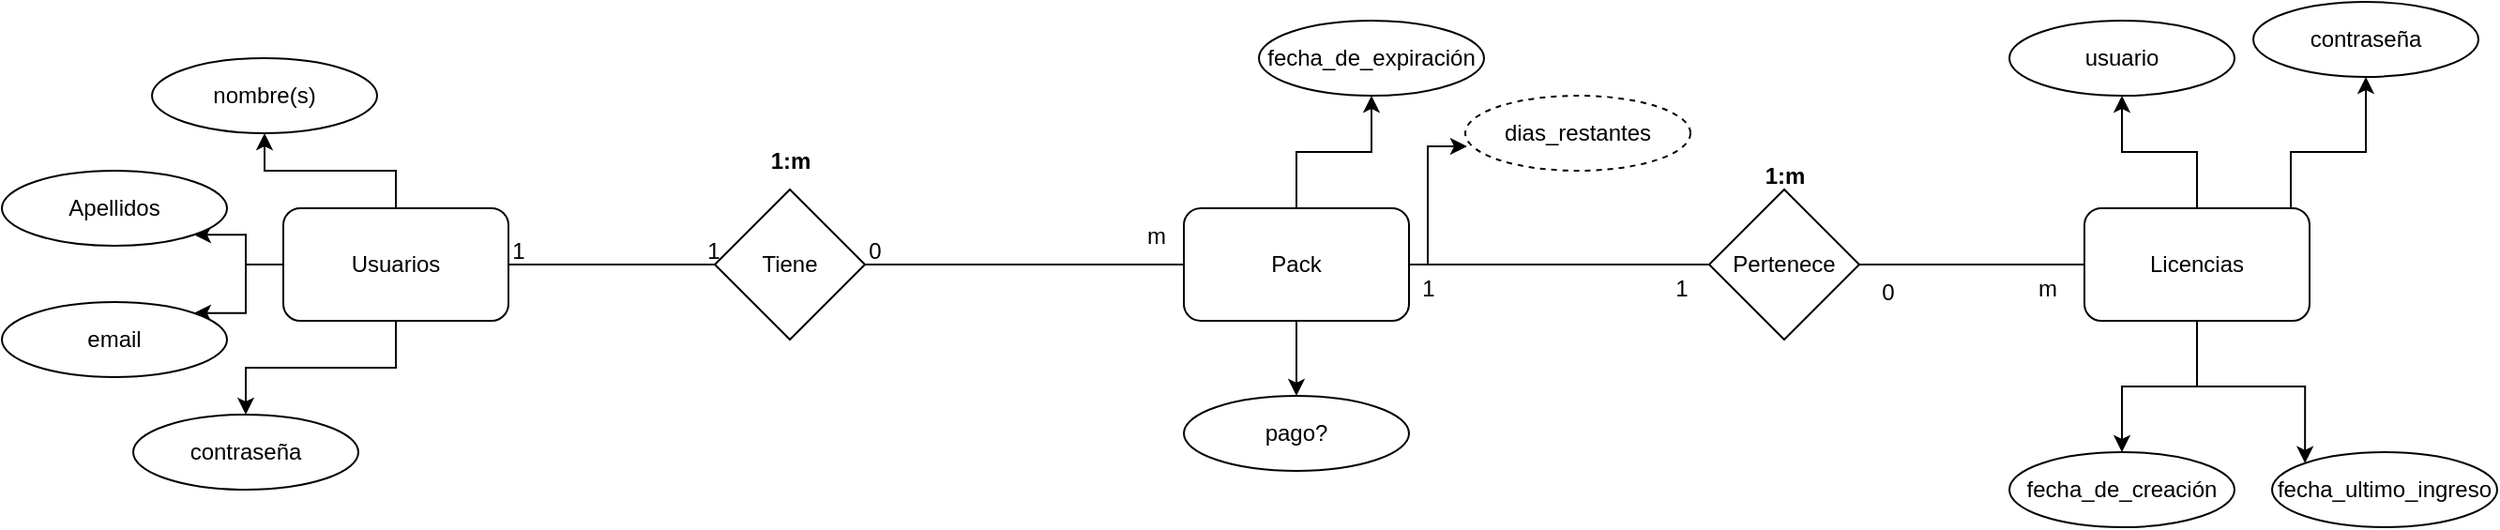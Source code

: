 <mxfile version="21.3.3" type="google" pages="2">
  <diagram name="ME" id="UJcTBYAfHjrm7gVma7z3">
    <mxGraphModel dx="1434" dy="810" grid="1" gridSize="10" guides="1" tooltips="1" connect="1" arrows="1" fold="1" page="1" pageScale="1" pageWidth="827" pageHeight="1169" math="0" shadow="0">
      <root>
        <mxCell id="0" />
        <mxCell id="1" parent="0" />
        <mxCell id="_FLJEHmzBiRFgJjkiG9e-9" style="edgeStyle=orthogonalEdgeStyle;rounded=0;orthogonalLoop=1;jettySize=auto;html=1;entryX=0.5;entryY=1;entryDx=0;entryDy=0;" parent="1" source="_FLJEHmzBiRFgJjkiG9e-1" target="_FLJEHmzBiRFgJjkiG9e-4" edge="1">
          <mxGeometry relative="1" as="geometry" />
        </mxCell>
        <mxCell id="_FLJEHmzBiRFgJjkiG9e-10" style="edgeStyle=orthogonalEdgeStyle;rounded=0;orthogonalLoop=1;jettySize=auto;html=1;entryX=1;entryY=1;entryDx=0;entryDy=0;" parent="1" source="_FLJEHmzBiRFgJjkiG9e-1" target="_FLJEHmzBiRFgJjkiG9e-6" edge="1">
          <mxGeometry relative="1" as="geometry" />
        </mxCell>
        <mxCell id="_FLJEHmzBiRFgJjkiG9e-11" style="edgeStyle=orthogonalEdgeStyle;rounded=0;orthogonalLoop=1;jettySize=auto;html=1;entryX=1;entryY=0;entryDx=0;entryDy=0;" parent="1" source="_FLJEHmzBiRFgJjkiG9e-1" target="_FLJEHmzBiRFgJjkiG9e-7" edge="1">
          <mxGeometry relative="1" as="geometry" />
        </mxCell>
        <mxCell id="_FLJEHmzBiRFgJjkiG9e-12" style="edgeStyle=orthogonalEdgeStyle;rounded=0;orthogonalLoop=1;jettySize=auto;html=1;entryX=0.5;entryY=0;entryDx=0;entryDy=0;" parent="1" source="_FLJEHmzBiRFgJjkiG9e-1" target="_FLJEHmzBiRFgJjkiG9e-8" edge="1">
          <mxGeometry relative="1" as="geometry" />
        </mxCell>
        <mxCell id="_FLJEHmzBiRFgJjkiG9e-26" style="edgeStyle=orthogonalEdgeStyle;rounded=0;orthogonalLoop=1;jettySize=auto;html=1;endArrow=none;endFill=0;" parent="1" source="_FLJEHmzBiRFgJjkiG9e-1" target="_FLJEHmzBiRFgJjkiG9e-25" edge="1">
          <mxGeometry relative="1" as="geometry" />
        </mxCell>
        <mxCell id="_FLJEHmzBiRFgJjkiG9e-1" value="Usuarios" style="rounded=1;whiteSpace=wrap;html=1;" parent="1" vertex="1">
          <mxGeometry x="170" y="230" width="120" height="60" as="geometry" />
        </mxCell>
        <mxCell id="_FLJEHmzBiRFgJjkiG9e-15" style="edgeStyle=orthogonalEdgeStyle;rounded=0;orthogonalLoop=1;jettySize=auto;html=1;entryX=0.5;entryY=1;entryDx=0;entryDy=0;" parent="1" source="_FLJEHmzBiRFgJjkiG9e-2" target="_FLJEHmzBiRFgJjkiG9e-13" edge="1">
          <mxGeometry relative="1" as="geometry" />
        </mxCell>
        <mxCell id="_FLJEHmzBiRFgJjkiG9e-16" style="edgeStyle=orthogonalEdgeStyle;rounded=0;orthogonalLoop=1;jettySize=auto;html=1;entryX=0.5;entryY=1;entryDx=0;entryDy=0;" parent="1" source="_FLJEHmzBiRFgJjkiG9e-2" target="_FLJEHmzBiRFgJjkiG9e-14" edge="1">
          <mxGeometry relative="1" as="geometry">
            <Array as="points">
              <mxPoint x="1240" y="200" />
              <mxPoint x="1280" y="200" />
            </Array>
          </mxGeometry>
        </mxCell>
        <mxCell id="_FLJEHmzBiRFgJjkiG9e-20" style="edgeStyle=orthogonalEdgeStyle;rounded=0;orthogonalLoop=1;jettySize=auto;html=1;entryX=0.5;entryY=0;entryDx=0;entryDy=0;" parent="1" source="_FLJEHmzBiRFgJjkiG9e-2" target="_FLJEHmzBiRFgJjkiG9e-18" edge="1">
          <mxGeometry relative="1" as="geometry" />
        </mxCell>
        <mxCell id="_FLJEHmzBiRFgJjkiG9e-22" style="edgeStyle=orthogonalEdgeStyle;rounded=0;orthogonalLoop=1;jettySize=auto;html=1;entryX=0;entryY=0;entryDx=0;entryDy=0;" parent="1" source="_FLJEHmzBiRFgJjkiG9e-2" target="_FLJEHmzBiRFgJjkiG9e-21" edge="1">
          <mxGeometry relative="1" as="geometry" />
        </mxCell>
        <mxCell id="_FLJEHmzBiRFgJjkiG9e-2" value="Licencias" style="rounded=1;whiteSpace=wrap;html=1;" parent="1" vertex="1">
          <mxGeometry x="1130" y="230" width="120" height="60" as="geometry" />
        </mxCell>
        <mxCell id="_FLJEHmzBiRFgJjkiG9e-4" value="nombre(s)" style="ellipse;whiteSpace=wrap;html=1;" parent="1" vertex="1">
          <mxGeometry x="100" y="150" width="120" height="40" as="geometry" />
        </mxCell>
        <mxCell id="_FLJEHmzBiRFgJjkiG9e-6" value="Apellidos" style="ellipse;whiteSpace=wrap;html=1;" parent="1" vertex="1">
          <mxGeometry x="20" y="210" width="120" height="40" as="geometry" />
        </mxCell>
        <mxCell id="_FLJEHmzBiRFgJjkiG9e-7" value="email" style="ellipse;whiteSpace=wrap;html=1;" parent="1" vertex="1">
          <mxGeometry x="20" y="280" width="120" height="40" as="geometry" />
        </mxCell>
        <mxCell id="_FLJEHmzBiRFgJjkiG9e-8" value="contraseña" style="ellipse;whiteSpace=wrap;html=1;" parent="1" vertex="1">
          <mxGeometry x="90" y="340" width="120" height="40" as="geometry" />
        </mxCell>
        <mxCell id="_FLJEHmzBiRFgJjkiG9e-13" value="usuario" style="ellipse;whiteSpace=wrap;html=1;" parent="1" vertex="1">
          <mxGeometry x="1090" y="130" width="120" height="40" as="geometry" />
        </mxCell>
        <mxCell id="_FLJEHmzBiRFgJjkiG9e-14" value="contraseña" style="ellipse;whiteSpace=wrap;html=1;" parent="1" vertex="1">
          <mxGeometry x="1220" y="120" width="120" height="40" as="geometry" />
        </mxCell>
        <mxCell id="_FLJEHmzBiRFgJjkiG9e-17" value="fecha_de_expiración" style="ellipse;whiteSpace=wrap;html=1;" parent="1" vertex="1">
          <mxGeometry x="690" y="130" width="120" height="40" as="geometry" />
        </mxCell>
        <mxCell id="_FLJEHmzBiRFgJjkiG9e-18" value="fecha_de_creación" style="ellipse;whiteSpace=wrap;html=1;" parent="1" vertex="1">
          <mxGeometry x="1090" y="360" width="120" height="40" as="geometry" />
        </mxCell>
        <mxCell id="_FLJEHmzBiRFgJjkiG9e-21" value="fecha_ultimo_ingreso" style="ellipse;whiteSpace=wrap;html=1;" parent="1" vertex="1">
          <mxGeometry x="1230" y="360" width="120" height="40" as="geometry" />
        </mxCell>
        <mxCell id="_FLJEHmzBiRFgJjkiG9e-23" value="dias_restantes" style="ellipse;whiteSpace=wrap;html=1;dashed=1;" parent="1" vertex="1">
          <mxGeometry x="800" y="170" width="120" height="40" as="geometry" />
        </mxCell>
        <mxCell id="g3og00ZZE8lLF3nkFqxf-9" style="edgeStyle=orthogonalEdgeStyle;rounded=0;orthogonalLoop=1;jettySize=auto;html=1;entryX=0;entryY=0.5;entryDx=0;entryDy=0;endArrow=none;endFill=0;" edge="1" parent="1" source="_FLJEHmzBiRFgJjkiG9e-25" target="g3og00ZZE8lLF3nkFqxf-1">
          <mxGeometry relative="1" as="geometry" />
        </mxCell>
        <mxCell id="_FLJEHmzBiRFgJjkiG9e-25" value="Tiene" style="rhombus;whiteSpace=wrap;html=1;" parent="1" vertex="1">
          <mxGeometry x="400" y="220" width="80" height="80" as="geometry" />
        </mxCell>
        <mxCell id="_FLJEHmzBiRFgJjkiG9e-29" value="0" style="text;html=1;align=center;verticalAlign=middle;resizable=0;points=[];autosize=1;strokeColor=none;fillColor=none;" parent="1" vertex="1">
          <mxGeometry x="470" y="238" width="30" height="30" as="geometry" />
        </mxCell>
        <mxCell id="_FLJEHmzBiRFgJjkiG9e-32" value="1" style="text;html=1;align=center;verticalAlign=middle;resizable=0;points=[];autosize=1;strokeColor=none;fillColor=none;" parent="1" vertex="1">
          <mxGeometry x="280" y="238" width="30" height="30" as="geometry" />
        </mxCell>
        <mxCell id="_FLJEHmzBiRFgJjkiG9e-35" value="1" style="text;html=1;align=center;verticalAlign=middle;resizable=0;points=[];autosize=1;strokeColor=none;fillColor=none;" parent="1" vertex="1">
          <mxGeometry x="384" y="238" width="30" height="30" as="geometry" />
        </mxCell>
        <mxCell id="_FLJEHmzBiRFgJjkiG9e-36" value="1:m" style="text;html=1;align=center;verticalAlign=middle;resizable=0;points=[];autosize=1;strokeColor=none;fillColor=none;fontStyle=1" parent="1" vertex="1">
          <mxGeometry x="420" y="190" width="40" height="30" as="geometry" />
        </mxCell>
        <mxCell id="g3og00ZZE8lLF3nkFqxf-4" style="edgeStyle=orthogonalEdgeStyle;rounded=0;orthogonalLoop=1;jettySize=auto;html=1;entryX=0.5;entryY=1;entryDx=0;entryDy=0;" edge="1" parent="1" source="g3og00ZZE8lLF3nkFqxf-1" target="_FLJEHmzBiRFgJjkiG9e-17">
          <mxGeometry relative="1" as="geometry" />
        </mxCell>
        <mxCell id="g3og00ZZE8lLF3nkFqxf-5" style="edgeStyle=orthogonalEdgeStyle;rounded=0;orthogonalLoop=1;jettySize=auto;html=1;entryX=0.008;entryY=0.675;entryDx=0;entryDy=0;entryPerimeter=0;" edge="1" parent="1" source="g3og00ZZE8lLF3nkFqxf-1" target="_FLJEHmzBiRFgJjkiG9e-23">
          <mxGeometry relative="1" as="geometry">
            <Array as="points">
              <mxPoint x="780" y="260" />
              <mxPoint x="780" y="197" />
            </Array>
          </mxGeometry>
        </mxCell>
        <mxCell id="g3og00ZZE8lLF3nkFqxf-6" style="edgeStyle=orthogonalEdgeStyle;rounded=0;orthogonalLoop=1;jettySize=auto;html=1;" edge="1" parent="1" source="g3og00ZZE8lLF3nkFqxf-1" target="g3og00ZZE8lLF3nkFqxf-2">
          <mxGeometry relative="1" as="geometry" />
        </mxCell>
        <mxCell id="g3og00ZZE8lLF3nkFqxf-12" style="edgeStyle=orthogonalEdgeStyle;rounded=0;orthogonalLoop=1;jettySize=auto;html=1;entryX=0;entryY=0.5;entryDx=0;entryDy=0;endArrow=none;endFill=0;" edge="1" parent="1" source="g3og00ZZE8lLF3nkFqxf-1" target="g3og00ZZE8lLF3nkFqxf-11">
          <mxGeometry relative="1" as="geometry" />
        </mxCell>
        <mxCell id="g3og00ZZE8lLF3nkFqxf-1" value="Pack" style="rounded=1;whiteSpace=wrap;html=1;" vertex="1" parent="1">
          <mxGeometry x="650" y="230" width="120" height="60" as="geometry" />
        </mxCell>
        <mxCell id="g3og00ZZE8lLF3nkFqxf-2" value="pago?" style="ellipse;whiteSpace=wrap;html=1;" vertex="1" parent="1">
          <mxGeometry x="650" y="330" width="120" height="40" as="geometry" />
        </mxCell>
        <mxCell id="g3og00ZZE8lLF3nkFqxf-10" value="m" style="text;html=1;align=center;verticalAlign=middle;resizable=0;points=[];autosize=1;strokeColor=none;fillColor=none;" vertex="1" parent="1">
          <mxGeometry x="620" y="230" width="30" height="30" as="geometry" />
        </mxCell>
        <mxCell id="g3og00ZZE8lLF3nkFqxf-15" style="edgeStyle=orthogonalEdgeStyle;rounded=0;orthogonalLoop=1;jettySize=auto;html=1;entryX=0;entryY=0.5;entryDx=0;entryDy=0;endArrow=none;endFill=0;" edge="1" parent="1" source="g3og00ZZE8lLF3nkFqxf-11" target="_FLJEHmzBiRFgJjkiG9e-2">
          <mxGeometry relative="1" as="geometry" />
        </mxCell>
        <mxCell id="g3og00ZZE8lLF3nkFqxf-11" value="Pertenece" style="rhombus;whiteSpace=wrap;html=1;" vertex="1" parent="1">
          <mxGeometry x="930" y="220" width="80" height="80" as="geometry" />
        </mxCell>
        <mxCell id="g3og00ZZE8lLF3nkFqxf-13" value="1" style="text;html=1;align=center;verticalAlign=middle;resizable=0;points=[];autosize=1;strokeColor=none;fillColor=none;" vertex="1" parent="1">
          <mxGeometry x="765" y="258" width="30" height="30" as="geometry" />
        </mxCell>
        <mxCell id="g3og00ZZE8lLF3nkFqxf-14" value="1" style="text;html=1;align=center;verticalAlign=middle;resizable=0;points=[];autosize=1;strokeColor=none;fillColor=none;" vertex="1" parent="1">
          <mxGeometry x="900" y="258" width="30" height="30" as="geometry" />
        </mxCell>
        <mxCell id="g3og00ZZE8lLF3nkFqxf-16" value="0" style="text;html=1;align=center;verticalAlign=middle;resizable=0;points=[];autosize=1;strokeColor=none;fillColor=none;" vertex="1" parent="1">
          <mxGeometry x="1010" y="260" width="30" height="30" as="geometry" />
        </mxCell>
        <mxCell id="g3og00ZZE8lLF3nkFqxf-17" value="m" style="text;html=1;align=center;verticalAlign=middle;resizable=0;points=[];autosize=1;strokeColor=none;fillColor=none;" vertex="1" parent="1">
          <mxGeometry x="1095" y="258" width="30" height="30" as="geometry" />
        </mxCell>
        <mxCell id="g3og00ZZE8lLF3nkFqxf-18" value="1:m" style="text;html=1;align=center;verticalAlign=middle;resizable=0;points=[];autosize=1;strokeColor=none;fillColor=none;fontStyle=1" vertex="1" parent="1">
          <mxGeometry x="950" y="198" width="40" height="30" as="geometry" />
        </mxCell>
      </root>
    </mxGraphModel>
  </diagram>
  <diagram id="TOYjdr4mZrQ6aApYfKfk" name="MER">
    <mxGraphModel grid="1" page="1" gridSize="10" guides="1" tooltips="1" connect="1" arrows="1" fold="1" pageScale="1" pageWidth="827" pageHeight="1169" math="0" shadow="0">
      <root>
        <mxCell id="0" />
        <mxCell id="1" parent="0" />
        <mxCell id="tN_uy5mV2UJaH4ZdFOlr-2" value="Usuarios" style="shape=table;startSize=30;container=1;collapsible=0;childLayout=tableLayout;fixedRows=1;rowLines=0;fontStyle=0;strokeColor=default;fontSize=16;" vertex="1" parent="1">
          <mxGeometry x="30" y="70" width="180" height="180" as="geometry" />
        </mxCell>
        <mxCell id="tN_uy5mV2UJaH4ZdFOlr-3" value="" style="shape=tableRow;horizontal=0;startSize=0;swimlaneHead=0;swimlaneBody=0;top=0;left=0;bottom=0;right=0;collapsible=0;dropTarget=0;fillColor=none;points=[[0,0.5],[1,0.5]];portConstraint=eastwest;strokeColor=inherit;fontSize=16;" vertex="1" parent="tN_uy5mV2UJaH4ZdFOlr-2">
          <mxGeometry y="30" width="180" height="30" as="geometry" />
        </mxCell>
        <mxCell id="tN_uy5mV2UJaH4ZdFOlr-4" value="pk" style="shape=partialRectangle;html=1;whiteSpace=wrap;connectable=0;fillColor=none;top=0;left=0;bottom=0;right=0;overflow=hidden;pointerEvents=1;strokeColor=inherit;fontSize=16;" vertex="1" parent="tN_uy5mV2UJaH4ZdFOlr-3">
          <mxGeometry width="40" height="30" as="geometry">
            <mxRectangle width="40" height="30" as="alternateBounds" />
          </mxGeometry>
        </mxCell>
        <mxCell id="tN_uy5mV2UJaH4ZdFOlr-5" value="id_usuario" style="shape=partialRectangle;html=1;whiteSpace=wrap;connectable=0;fillColor=none;top=0;left=0;bottom=0;right=0;align=left;spacingLeft=6;overflow=hidden;strokeColor=inherit;fontSize=16;" vertex="1" parent="tN_uy5mV2UJaH4ZdFOlr-3">
          <mxGeometry x="40" width="140" height="30" as="geometry">
            <mxRectangle width="140" height="30" as="alternateBounds" />
          </mxGeometry>
        </mxCell>
        <mxCell id="t1t_20wEOqs5wmw3G-w1-4" value="" style="shape=tableRow;horizontal=0;startSize=0;swimlaneHead=0;swimlaneBody=0;top=0;left=0;bottom=0;right=0;collapsible=0;dropTarget=0;fillColor=none;points=[[0,0.5],[1,0.5]];portConstraint=eastwest;strokeColor=inherit;fontSize=16;" vertex="1" parent="tN_uy5mV2UJaH4ZdFOlr-2">
          <mxGeometry y="60" width="180" height="30" as="geometry" />
        </mxCell>
        <mxCell id="t1t_20wEOqs5wmw3G-w1-5" value="" style="shape=partialRectangle;html=1;whiteSpace=wrap;connectable=0;fillColor=none;top=0;left=0;bottom=0;right=0;overflow=hidden;pointerEvents=1;strokeColor=inherit;fontSize=16;" vertex="1" parent="t1t_20wEOqs5wmw3G-w1-4">
          <mxGeometry width="40" height="30" as="geometry">
            <mxRectangle width="40" height="30" as="alternateBounds" />
          </mxGeometry>
        </mxCell>
        <mxCell id="t1t_20wEOqs5wmw3G-w1-6" value="nombres" style="shape=partialRectangle;html=1;whiteSpace=wrap;connectable=0;fillColor=none;top=0;left=0;bottom=0;right=0;align=left;spacingLeft=6;overflow=hidden;strokeColor=inherit;fontSize=16;" vertex="1" parent="t1t_20wEOqs5wmw3G-w1-4">
          <mxGeometry x="40" width="140" height="30" as="geometry">
            <mxRectangle width="140" height="30" as="alternateBounds" />
          </mxGeometry>
        </mxCell>
        <mxCell id="tN_uy5mV2UJaH4ZdFOlr-6" value="" style="shape=tableRow;horizontal=0;startSize=0;swimlaneHead=0;swimlaneBody=0;top=0;left=0;bottom=0;right=0;collapsible=0;dropTarget=0;fillColor=none;points=[[0,0.5],[1,0.5]];portConstraint=eastwest;strokeColor=inherit;fontSize=16;" vertex="1" parent="tN_uy5mV2UJaH4ZdFOlr-2">
          <mxGeometry y="90" width="180" height="30" as="geometry" />
        </mxCell>
        <mxCell id="tN_uy5mV2UJaH4ZdFOlr-7" value="" style="shape=partialRectangle;html=1;whiteSpace=wrap;connectable=0;fillColor=none;top=0;left=0;bottom=0;right=0;overflow=hidden;strokeColor=inherit;fontSize=16;" vertex="1" parent="tN_uy5mV2UJaH4ZdFOlr-6">
          <mxGeometry width="40" height="30" as="geometry">
            <mxRectangle width="40" height="30" as="alternateBounds" />
          </mxGeometry>
        </mxCell>
        <mxCell id="tN_uy5mV2UJaH4ZdFOlr-8" value="apellidos" style="shape=partialRectangle;html=1;whiteSpace=wrap;connectable=0;fillColor=none;top=0;left=0;bottom=0;right=0;align=left;spacingLeft=6;overflow=hidden;strokeColor=inherit;fontSize=16;" vertex="1" parent="tN_uy5mV2UJaH4ZdFOlr-6">
          <mxGeometry x="40" width="140" height="30" as="geometry">
            <mxRectangle width="140" height="30" as="alternateBounds" />
          </mxGeometry>
        </mxCell>
        <mxCell id="tN_uy5mV2UJaH4ZdFOlr-9" value="" style="shape=tableRow;horizontal=0;startSize=0;swimlaneHead=0;swimlaneBody=0;top=0;left=0;bottom=0;right=0;collapsible=0;dropTarget=0;fillColor=none;points=[[0,0.5],[1,0.5]];portConstraint=eastwest;strokeColor=inherit;fontSize=16;" vertex="1" parent="tN_uy5mV2UJaH4ZdFOlr-2">
          <mxGeometry y="120" width="180" height="30" as="geometry" />
        </mxCell>
        <mxCell id="tN_uy5mV2UJaH4ZdFOlr-10" value="" style="shape=partialRectangle;html=1;whiteSpace=wrap;connectable=0;fillColor=none;top=0;left=0;bottom=0;right=0;overflow=hidden;strokeColor=inherit;fontSize=16;" vertex="1" parent="tN_uy5mV2UJaH4ZdFOlr-9">
          <mxGeometry width="40" height="30" as="geometry">
            <mxRectangle width="40" height="30" as="alternateBounds" />
          </mxGeometry>
        </mxCell>
        <mxCell id="tN_uy5mV2UJaH4ZdFOlr-11" value="correo" style="shape=partialRectangle;html=1;whiteSpace=wrap;connectable=0;fillColor=none;top=0;left=0;bottom=0;right=0;align=left;spacingLeft=6;overflow=hidden;strokeColor=inherit;fontSize=16;" vertex="1" parent="tN_uy5mV2UJaH4ZdFOlr-9">
          <mxGeometry x="40" width="140" height="30" as="geometry">
            <mxRectangle width="140" height="30" as="alternateBounds" />
          </mxGeometry>
        </mxCell>
        <mxCell id="t1t_20wEOqs5wmw3G-w1-1" value="" style="shape=tableRow;horizontal=0;startSize=0;swimlaneHead=0;swimlaneBody=0;top=0;left=0;bottom=0;right=0;collapsible=0;dropTarget=0;fillColor=none;points=[[0,0.5],[1,0.5]];portConstraint=eastwest;strokeColor=inherit;fontSize=16;" vertex="1" parent="tN_uy5mV2UJaH4ZdFOlr-2">
          <mxGeometry y="150" width="180" height="30" as="geometry" />
        </mxCell>
        <mxCell id="t1t_20wEOqs5wmw3G-w1-2" value="" style="shape=partialRectangle;html=1;whiteSpace=wrap;connectable=0;fillColor=none;top=0;left=0;bottom=0;right=0;overflow=hidden;strokeColor=inherit;fontSize=16;" vertex="1" parent="t1t_20wEOqs5wmw3G-w1-1">
          <mxGeometry width="40" height="30" as="geometry">
            <mxRectangle width="40" height="30" as="alternateBounds" />
          </mxGeometry>
        </mxCell>
        <mxCell id="t1t_20wEOqs5wmw3G-w1-3" value="contraseña" style="shape=partialRectangle;html=1;whiteSpace=wrap;connectable=0;fillColor=none;top=0;left=0;bottom=0;right=0;align=left;spacingLeft=6;overflow=hidden;strokeColor=inherit;fontSize=16;" vertex="1" parent="t1t_20wEOqs5wmw3G-w1-1">
          <mxGeometry x="40" width="140" height="30" as="geometry">
            <mxRectangle width="140" height="30" as="alternateBounds" />
          </mxGeometry>
        </mxCell>
        <mxCell id="etQq5Lm0PNjOQBjDbDpQ-1" value="Licencias" style="shape=table;startSize=30;container=1;collapsible=0;childLayout=tableLayout;fixedRows=1;rowLines=0;fontStyle=0;strokeColor=default;fontSize=16;" vertex="1" parent="1">
          <mxGeometry x="610" y="40" width="230" height="570" as="geometry" />
        </mxCell>
        <mxCell id="etQq5Lm0PNjOQBjDbDpQ-2" value="" style="shape=tableRow;horizontal=0;startSize=0;swimlaneHead=0;swimlaneBody=0;top=0;left=0;bottom=0;right=0;collapsible=0;dropTarget=0;fillColor=none;points=[[0,0.5],[1,0.5]];portConstraint=eastwest;strokeColor=inherit;fontSize=16;" vertex="1" parent="etQq5Lm0PNjOQBjDbDpQ-1">
          <mxGeometry y="30" width="230" height="30" as="geometry" />
        </mxCell>
        <mxCell id="etQq5Lm0PNjOQBjDbDpQ-3" value="pk" style="shape=partialRectangle;html=1;whiteSpace=wrap;connectable=0;fillColor=none;top=0;left=0;bottom=0;right=0;overflow=hidden;pointerEvents=1;strokeColor=inherit;fontSize=16;" vertex="1" parent="etQq5Lm0PNjOQBjDbDpQ-2">
          <mxGeometry width="50" height="30" as="geometry">
            <mxRectangle width="50" height="30" as="alternateBounds" />
          </mxGeometry>
        </mxCell>
        <mxCell id="etQq5Lm0PNjOQBjDbDpQ-4" value="id_licencia" style="shape=partialRectangle;html=1;whiteSpace=wrap;connectable=0;fillColor=none;top=0;left=0;bottom=0;right=0;align=left;spacingLeft=6;overflow=hidden;strokeColor=inherit;fontSize=16;" vertex="1" parent="etQq5Lm0PNjOQBjDbDpQ-2">
          <mxGeometry x="50" width="180" height="30" as="geometry">
            <mxRectangle width="180" height="30" as="alternateBounds" />
          </mxGeometry>
        </mxCell>
        <mxCell id="etQq5Lm0PNjOQBjDbDpQ-5" value="" style="shape=tableRow;horizontal=0;startSize=0;swimlaneHead=0;swimlaneBody=0;top=0;left=0;bottom=0;right=0;collapsible=0;dropTarget=0;fillColor=none;points=[[0,0.5],[1,0.5]];portConstraint=eastwest;strokeColor=inherit;fontSize=16;" vertex="1" parent="etQq5Lm0PNjOQBjDbDpQ-1">
          <mxGeometry y="60" width="230" height="30" as="geometry" />
        </mxCell>
        <mxCell id="etQq5Lm0PNjOQBjDbDpQ-6" value="fk" style="shape=partialRectangle;html=1;whiteSpace=wrap;connectable=0;fillColor=none;top=0;left=0;bottom=0;right=0;overflow=hidden;pointerEvents=1;strokeColor=inherit;fontSize=16;" vertex="1" parent="etQq5Lm0PNjOQBjDbDpQ-5">
          <mxGeometry width="50" height="30" as="geometry">
            <mxRectangle width="50" height="30" as="alternateBounds" />
          </mxGeometry>
        </mxCell>
        <mxCell id="etQq5Lm0PNjOQBjDbDpQ-7" value="id_pack" style="shape=partialRectangle;html=1;whiteSpace=wrap;connectable=0;fillColor=none;top=0;left=0;bottom=0;right=0;align=left;spacingLeft=6;overflow=hidden;strokeColor=inherit;fontSize=16;" vertex="1" parent="etQq5Lm0PNjOQBjDbDpQ-5">
          <mxGeometry x="50" width="180" height="30" as="geometry">
            <mxRectangle width="180" height="30" as="alternateBounds" />
          </mxGeometry>
        </mxCell>
        <mxCell id="etQq5Lm0PNjOQBjDbDpQ-8" value="" style="shape=tableRow;horizontal=0;startSize=0;swimlaneHead=0;swimlaneBody=0;top=0;left=0;bottom=0;right=0;collapsible=0;dropTarget=0;fillColor=none;points=[[0,0.5],[1,0.5]];portConstraint=eastwest;strokeColor=inherit;fontSize=16;" vertex="1" parent="etQq5Lm0PNjOQBjDbDpQ-1">
          <mxGeometry y="90" width="230" height="30" as="geometry" />
        </mxCell>
        <mxCell id="etQq5Lm0PNjOQBjDbDpQ-9" value="" style="shape=partialRectangle;html=1;whiteSpace=wrap;connectable=0;fillColor=none;top=0;left=0;bottom=0;right=0;overflow=hidden;strokeColor=inherit;fontSize=16;" vertex="1" parent="etQq5Lm0PNjOQBjDbDpQ-8">
          <mxGeometry width="50" height="30" as="geometry">
            <mxRectangle width="50" height="30" as="alternateBounds" />
          </mxGeometry>
        </mxCell>
        <mxCell id="etQq5Lm0PNjOQBjDbDpQ-10" value="usuario" style="shape=partialRectangle;html=1;whiteSpace=wrap;connectable=0;fillColor=none;top=0;left=0;bottom=0;right=0;align=left;spacingLeft=6;overflow=hidden;strokeColor=inherit;fontSize=16;" vertex="1" parent="etQq5Lm0PNjOQBjDbDpQ-8">
          <mxGeometry x="50" width="180" height="30" as="geometry">
            <mxRectangle width="180" height="30" as="alternateBounds" />
          </mxGeometry>
        </mxCell>
        <mxCell id="etQq5Lm0PNjOQBjDbDpQ-11" value="" style="shape=tableRow;horizontal=0;startSize=0;swimlaneHead=0;swimlaneBody=0;top=0;left=0;bottom=0;right=0;collapsible=0;dropTarget=0;fillColor=none;points=[[0,0.5],[1,0.5]];portConstraint=eastwest;strokeColor=inherit;fontSize=16;" vertex="1" parent="etQq5Lm0PNjOQBjDbDpQ-1">
          <mxGeometry y="120" width="230" height="30" as="geometry" />
        </mxCell>
        <mxCell id="etQq5Lm0PNjOQBjDbDpQ-12" value="" style="shape=partialRectangle;html=1;whiteSpace=wrap;connectable=0;fillColor=none;top=0;left=0;bottom=0;right=0;overflow=hidden;strokeColor=inherit;fontSize=16;" vertex="1" parent="etQq5Lm0PNjOQBjDbDpQ-11">
          <mxGeometry width="50" height="30" as="geometry">
            <mxRectangle width="50" height="30" as="alternateBounds" />
          </mxGeometry>
        </mxCell>
        <mxCell id="etQq5Lm0PNjOQBjDbDpQ-13" value="contraseña" style="shape=partialRectangle;html=1;whiteSpace=wrap;connectable=0;fillColor=none;top=0;left=0;bottom=0;right=0;align=left;spacingLeft=6;overflow=hidden;strokeColor=inherit;fontSize=16;" vertex="1" parent="etQq5Lm0PNjOQBjDbDpQ-11">
          <mxGeometry x="50" width="180" height="30" as="geometry">
            <mxRectangle width="180" height="30" as="alternateBounds" />
          </mxGeometry>
        </mxCell>
        <mxCell id="6IBvWjDA9qlHznNFAobW-1" value="" style="shape=tableRow;horizontal=0;startSize=0;swimlaneHead=0;swimlaneBody=0;top=0;left=0;bottom=0;right=0;collapsible=0;dropTarget=0;fillColor=none;points=[[0,0.5],[1,0.5]];portConstraint=eastwest;strokeColor=inherit;fontSize=16;" vertex="1" parent="etQq5Lm0PNjOQBjDbDpQ-1">
          <mxGeometry y="150" width="230" height="30" as="geometry" />
        </mxCell>
        <mxCell id="6IBvWjDA9qlHznNFAobW-2" value="" style="shape=partialRectangle;html=1;whiteSpace=wrap;connectable=0;fillColor=none;top=0;left=0;bottom=0;right=0;overflow=hidden;strokeColor=inherit;fontSize=16;" vertex="1" parent="6IBvWjDA9qlHznNFAobW-1">
          <mxGeometry width="50" height="30" as="geometry">
            <mxRectangle width="50" height="30" as="alternateBounds" />
          </mxGeometry>
        </mxCell>
        <mxCell id="6IBvWjDA9qlHznNFAobW-3" value="fecha_ultimo_registro" style="shape=partialRectangle;html=1;whiteSpace=wrap;connectable=0;fillColor=none;top=0;left=0;bottom=0;right=0;align=left;spacingLeft=6;overflow=hidden;strokeColor=inherit;fontSize=16;" vertex="1" parent="6IBvWjDA9qlHznNFAobW-1">
          <mxGeometry x="50" width="180" height="30" as="geometry">
            <mxRectangle width="180" height="30" as="alternateBounds" />
          </mxGeometry>
        </mxCell>
        <mxCell id="wad0lyteq-7ZWDMtk7uN-1" value="" style="shape=tableRow;horizontal=0;startSize=0;swimlaneHead=0;swimlaneBody=0;top=0;left=0;bottom=0;right=0;collapsible=0;dropTarget=0;fillColor=none;points=[[0,0.5],[1,0.5]];portConstraint=eastwest;strokeColor=inherit;fontSize=16;" vertex="1" parent="etQq5Lm0PNjOQBjDbDpQ-1">
          <mxGeometry y="180" width="230" height="30" as="geometry" />
        </mxCell>
        <mxCell id="wad0lyteq-7ZWDMtk7uN-2" value="" style="shape=partialRectangle;html=1;whiteSpace=wrap;connectable=0;fillColor=none;top=0;left=0;bottom=0;right=0;overflow=hidden;strokeColor=inherit;fontSize=16;" vertex="1" parent="wad0lyteq-7ZWDMtk7uN-1">
          <mxGeometry width="50" height="30" as="geometry">
            <mxRectangle width="50" height="30" as="alternateBounds" />
          </mxGeometry>
        </mxCell>
        <mxCell id="wad0lyteq-7ZWDMtk7uN-3" value="fecha_creacion" style="shape=partialRectangle;html=1;whiteSpace=wrap;connectable=0;fillColor=none;top=0;left=0;bottom=0;right=0;align=left;spacingLeft=6;overflow=hidden;strokeColor=inherit;fontSize=16;" vertex="1" parent="wad0lyteq-7ZWDMtk7uN-1">
          <mxGeometry x="50" width="180" height="30" as="geometry">
            <mxRectangle width="180" height="30" as="alternateBounds" />
          </mxGeometry>
        </mxCell>
        <mxCell id="18DYw44teJcAz64g2nwb-1" value="" style="shape=tableRow;horizontal=0;startSize=0;swimlaneHead=0;swimlaneBody=0;top=0;left=0;bottom=0;right=0;collapsible=0;dropTarget=0;fillColor=none;points=[[0,0.5],[1,0.5]];portConstraint=eastwest;strokeColor=inherit;fontSize=16;" vertex="1" parent="etQq5Lm0PNjOQBjDbDpQ-1">
          <mxGeometry y="210" width="230" height="30" as="geometry" />
        </mxCell>
        <mxCell id="18DYw44teJcAz64g2nwb-2" value="" style="shape=partialRectangle;html=1;whiteSpace=wrap;connectable=0;fillColor=none;top=0;left=0;bottom=0;right=0;overflow=hidden;strokeColor=inherit;fontSize=16;" vertex="1" parent="18DYw44teJcAz64g2nwb-1">
          <mxGeometry width="50" height="30" as="geometry">
            <mxRectangle width="50" height="30" as="alternateBounds" />
          </mxGeometry>
        </mxCell>
        <mxCell id="18DYw44teJcAz64g2nwb-3" value="logedIn" style="shape=partialRectangle;html=1;whiteSpace=wrap;connectable=0;fillColor=none;top=0;left=0;bottom=0;right=0;align=left;spacingLeft=6;overflow=hidden;strokeColor=inherit;fontSize=16;" vertex="1" parent="18DYw44teJcAz64g2nwb-1">
          <mxGeometry x="50" width="180" height="30" as="geometry">
            <mxRectangle width="180" height="30" as="alternateBounds" />
          </mxGeometry>
        </mxCell>
        <mxCell id="BtBih0kN0S5qjWH8Q27Q-4" value="" style="shape=tableRow;horizontal=0;startSize=0;swimlaneHead=0;swimlaneBody=0;top=0;left=0;bottom=0;right=0;collapsible=0;dropTarget=0;fillColor=none;points=[[0,0.5],[1,0.5]];portConstraint=eastwest;strokeColor=inherit;fontSize=16;" vertex="1" parent="etQq5Lm0PNjOQBjDbDpQ-1">
          <mxGeometry y="240" width="230" height="30" as="geometry" />
        </mxCell>
        <mxCell id="BtBih0kN0S5qjWH8Q27Q-5" value="" style="shape=partialRectangle;html=1;whiteSpace=wrap;connectable=0;fillColor=none;top=0;left=0;bottom=0;right=0;overflow=hidden;strokeColor=inherit;fontSize=16;" vertex="1" parent="BtBih0kN0S5qjWH8Q27Q-4">
          <mxGeometry width="50" height="30" as="geometry">
            <mxRectangle width="50" height="30" as="alternateBounds" />
          </mxGeometry>
        </mxCell>
        <mxCell id="BtBih0kN0S5qjWH8Q27Q-6" value="sessionRuns" style="shape=partialRectangle;html=1;whiteSpace=wrap;connectable=0;fillColor=none;top=0;left=0;bottom=0;right=0;align=left;spacingLeft=6;overflow=hidden;strokeColor=inherit;fontSize=16;" vertex="1" parent="BtBih0kN0S5qjWH8Q27Q-4">
          <mxGeometry x="50" width="180" height="30" as="geometry">
            <mxRectangle width="180" height="30" as="alternateBounds" />
          </mxGeometry>
        </mxCell>
        <mxCell id="BtBih0kN0S5qjWH8Q27Q-7" value="" style="shape=tableRow;horizontal=0;startSize=0;swimlaneHead=0;swimlaneBody=0;top=0;left=0;bottom=0;right=0;collapsible=0;dropTarget=0;fillColor=none;points=[[0,0.5],[1,0.5]];portConstraint=eastwest;strokeColor=inherit;fontSize=16;" vertex="1" parent="etQq5Lm0PNjOQBjDbDpQ-1">
          <mxGeometry y="270" width="230" height="30" as="geometry" />
        </mxCell>
        <mxCell id="BtBih0kN0S5qjWH8Q27Q-8" value="" style="shape=partialRectangle;html=1;whiteSpace=wrap;connectable=0;fillColor=none;top=0;left=0;bottom=0;right=0;overflow=hidden;strokeColor=inherit;fontSize=16;" vertex="1" parent="BtBih0kN0S5qjWH8Q27Q-7">
          <mxGeometry width="50" height="30" as="geometry">
            <mxRectangle width="50" height="30" as="alternateBounds" />
          </mxGeometry>
        </mxCell>
        <mxCell id="BtBih0kN0S5qjWH8Q27Q-9" value="lastMachine" style="shape=partialRectangle;html=1;whiteSpace=wrap;connectable=0;fillColor=none;top=0;left=0;bottom=0;right=0;align=left;spacingLeft=6;overflow=hidden;strokeColor=inherit;fontSize=16;" vertex="1" parent="BtBih0kN0S5qjWH8Q27Q-7">
          <mxGeometry x="50" width="180" height="30" as="geometry">
            <mxRectangle width="180" height="30" as="alternateBounds" />
          </mxGeometry>
        </mxCell>
        <mxCell id="BtBih0kN0S5qjWH8Q27Q-10" value="" style="shape=tableRow;horizontal=0;startSize=0;swimlaneHead=0;swimlaneBody=0;top=0;left=0;bottom=0;right=0;collapsible=0;dropTarget=0;fillColor=none;points=[[0,0.5],[1,0.5]];portConstraint=eastwest;strokeColor=inherit;fontSize=16;" vertex="1" parent="etQq5Lm0PNjOQBjDbDpQ-1">
          <mxGeometry y="300" width="230" height="30" as="geometry" />
        </mxCell>
        <mxCell id="BtBih0kN0S5qjWH8Q27Q-11" value="" style="shape=partialRectangle;html=1;whiteSpace=wrap;connectable=0;fillColor=none;top=0;left=0;bottom=0;right=0;overflow=hidden;strokeColor=inherit;fontSize=16;" vertex="1" parent="BtBih0kN0S5qjWH8Q27Q-10">
          <mxGeometry width="50" height="30" as="geometry">
            <mxRectangle width="50" height="30" as="alternateBounds" />
          </mxGeometry>
        </mxCell>
        <mxCell id="BtBih0kN0S5qjWH8Q27Q-12" value="lastProid" style="shape=partialRectangle;html=1;whiteSpace=wrap;connectable=0;fillColor=none;top=0;left=0;bottom=0;right=0;align=left;spacingLeft=6;overflow=hidden;strokeColor=inherit;fontSize=16;" vertex="1" parent="BtBih0kN0S5qjWH8Q27Q-10">
          <mxGeometry x="50" width="180" height="30" as="geometry">
            <mxRectangle width="180" height="30" as="alternateBounds" />
          </mxGeometry>
        </mxCell>
        <mxCell id="BtBih0kN0S5qjWH8Q27Q-13" value="" style="shape=tableRow;horizontal=0;startSize=0;swimlaneHead=0;swimlaneBody=0;top=0;left=0;bottom=0;right=0;collapsible=0;dropTarget=0;fillColor=none;points=[[0,0.5],[1,0.5]];portConstraint=eastwest;strokeColor=inherit;fontSize=16;" vertex="1" parent="etQq5Lm0PNjOQBjDbDpQ-1">
          <mxGeometry y="330" width="230" height="30" as="geometry" />
        </mxCell>
        <mxCell id="BtBih0kN0S5qjWH8Q27Q-14" value="" style="shape=partialRectangle;html=1;whiteSpace=wrap;connectable=0;fillColor=none;top=0;left=0;bottom=0;right=0;overflow=hidden;strokeColor=inherit;fontSize=16;" vertex="1" parent="BtBih0kN0S5qjWH8Q27Q-13">
          <mxGeometry width="50" height="30" as="geometry">
            <mxRectangle width="50" height="30" as="alternateBounds" />
          </mxGeometry>
        </mxCell>
        <mxCell id="BtBih0kN0S5qjWH8Q27Q-15" value="lastOs" style="shape=partialRectangle;html=1;whiteSpace=wrap;connectable=0;fillColor=none;top=0;left=0;bottom=0;right=0;align=left;spacingLeft=6;overflow=hidden;strokeColor=inherit;fontSize=16;" vertex="1" parent="BtBih0kN0S5qjWH8Q27Q-13">
          <mxGeometry x="50" width="180" height="30" as="geometry">
            <mxRectangle width="180" height="30" as="alternateBounds" />
          </mxGeometry>
        </mxCell>
        <mxCell id="BtBih0kN0S5qjWH8Q27Q-16" value="" style="shape=tableRow;horizontal=0;startSize=0;swimlaneHead=0;swimlaneBody=0;top=0;left=0;bottom=0;right=0;collapsible=0;dropTarget=0;fillColor=none;points=[[0,0.5],[1,0.5]];portConstraint=eastwest;strokeColor=inherit;fontSize=16;" vertex="1" parent="etQq5Lm0PNjOQBjDbDpQ-1">
          <mxGeometry y="360" width="230" height="30" as="geometry" />
        </mxCell>
        <mxCell id="BtBih0kN0S5qjWH8Q27Q-17" value="" style="shape=partialRectangle;html=1;whiteSpace=wrap;connectable=0;fillColor=none;top=0;left=0;bottom=0;right=0;overflow=hidden;strokeColor=inherit;fontSize=16;" vertex="1" parent="BtBih0kN0S5qjWH8Q27Q-16">
          <mxGeometry width="50" height="30" as="geometry">
            <mxRectangle width="50" height="30" as="alternateBounds" />
          </mxGeometry>
        </mxCell>
        <mxCell id="BtBih0kN0S5qjWH8Q27Q-18" value="solTime" style="shape=partialRectangle;html=1;whiteSpace=wrap;connectable=0;fillColor=none;top=0;left=0;bottom=0;right=0;align=left;spacingLeft=6;overflow=hidden;strokeColor=inherit;fontSize=16;" vertex="1" parent="BtBih0kN0S5qjWH8Q27Q-16">
          <mxGeometry x="50" width="180" height="30" as="geometry">
            <mxRectangle width="180" height="30" as="alternateBounds" />
          </mxGeometry>
        </mxCell>
        <mxCell id="BtBih0kN0S5qjWH8Q27Q-19" value="" style="shape=tableRow;horizontal=0;startSize=0;swimlaneHead=0;swimlaneBody=0;top=0;left=0;bottom=0;right=0;collapsible=0;dropTarget=0;fillColor=none;points=[[0,0.5],[1,0.5]];portConstraint=eastwest;strokeColor=inherit;fontSize=16;" vertex="1" parent="etQq5Lm0PNjOQBjDbDpQ-1">
          <mxGeometry y="390" width="230" height="30" as="geometry" />
        </mxCell>
        <mxCell id="BtBih0kN0S5qjWH8Q27Q-20" value="" style="shape=partialRectangle;html=1;whiteSpace=wrap;connectable=0;fillColor=none;top=0;left=0;bottom=0;right=0;overflow=hidden;strokeColor=inherit;fontSize=16;" vertex="1" parent="BtBih0kN0S5qjWH8Q27Q-19">
          <mxGeometry width="50" height="30" as="geometry">
            <mxRectangle width="50" height="30" as="alternateBounds" />
          </mxGeometry>
        </mxCell>
        <mxCell id="BtBih0kN0S5qjWH8Q27Q-21" value="nowTime" style="shape=partialRectangle;html=1;whiteSpace=wrap;connectable=0;fillColor=none;top=0;left=0;bottom=0;right=0;align=left;spacingLeft=6;overflow=hidden;strokeColor=inherit;fontSize=16;" vertex="1" parent="BtBih0kN0S5qjWH8Q27Q-19">
          <mxGeometry x="50" width="180" height="30" as="geometry">
            <mxRectangle width="180" height="30" as="alternateBounds" />
          </mxGeometry>
        </mxCell>
        <mxCell id="BtBih0kN0S5qjWH8Q27Q-22" value="" style="shape=tableRow;horizontal=0;startSize=0;swimlaneHead=0;swimlaneBody=0;top=0;left=0;bottom=0;right=0;collapsible=0;dropTarget=0;fillColor=none;points=[[0,0.5],[1,0.5]];portConstraint=eastwest;strokeColor=inherit;fontSize=16;" vertex="1" parent="etQq5Lm0PNjOQBjDbDpQ-1">
          <mxGeometry y="420" width="230" height="30" as="geometry" />
        </mxCell>
        <mxCell id="BtBih0kN0S5qjWH8Q27Q-23" value="" style="shape=partialRectangle;html=1;whiteSpace=wrap;connectable=0;fillColor=none;top=0;left=0;bottom=0;right=0;overflow=hidden;strokeColor=inherit;fontSize=16;" vertex="1" parent="BtBih0kN0S5qjWH8Q27Q-22">
          <mxGeometry width="50" height="30" as="geometry">
            <mxRectangle width="50" height="30" as="alternateBounds" />
          </mxGeometry>
        </mxCell>
        <mxCell id="BtBih0kN0S5qjWH8Q27Q-24" value="lastIn" style="shape=partialRectangle;html=1;whiteSpace=wrap;connectable=0;fillColor=none;top=0;left=0;bottom=0;right=0;align=left;spacingLeft=6;overflow=hidden;strokeColor=inherit;fontSize=16;" vertex="1" parent="BtBih0kN0S5qjWH8Q27Q-22">
          <mxGeometry x="50" width="180" height="30" as="geometry">
            <mxRectangle width="180" height="30" as="alternateBounds" />
          </mxGeometry>
        </mxCell>
        <mxCell id="BtBih0kN0S5qjWH8Q27Q-25" value="" style="shape=tableRow;horizontal=0;startSize=0;swimlaneHead=0;swimlaneBody=0;top=0;left=0;bottom=0;right=0;collapsible=0;dropTarget=0;fillColor=none;points=[[0,0.5],[1,0.5]];portConstraint=eastwest;strokeColor=inherit;fontSize=16;" vertex="1" parent="etQq5Lm0PNjOQBjDbDpQ-1">
          <mxGeometry y="450" width="230" height="30" as="geometry" />
        </mxCell>
        <mxCell id="BtBih0kN0S5qjWH8Q27Q-26" value="" style="shape=partialRectangle;html=1;whiteSpace=wrap;connectable=0;fillColor=none;top=0;left=0;bottom=0;right=0;overflow=hidden;strokeColor=inherit;fontSize=16;" vertex="1" parent="BtBih0kN0S5qjWH8Q27Q-25">
          <mxGeometry width="50" height="30" as="geometry">
            <mxRectangle width="50" height="30" as="alternateBounds" />
          </mxGeometry>
        </mxCell>
        <mxCell id="BtBih0kN0S5qjWH8Q27Q-27" value="lastPull" style="shape=partialRectangle;html=1;whiteSpace=wrap;connectable=0;fillColor=none;top=0;left=0;bottom=0;right=0;align=left;spacingLeft=6;overflow=hidden;strokeColor=inherit;fontSize=16;" vertex="1" parent="BtBih0kN0S5qjWH8Q27Q-25">
          <mxGeometry x="50" width="180" height="30" as="geometry">
            <mxRectangle width="180" height="30" as="alternateBounds" />
          </mxGeometry>
        </mxCell>
        <mxCell id="BtBih0kN0S5qjWH8Q27Q-28" value="" style="shape=tableRow;horizontal=0;startSize=0;swimlaneHead=0;swimlaneBody=0;top=0;left=0;bottom=0;right=0;collapsible=0;dropTarget=0;fillColor=none;points=[[0,0.5],[1,0.5]];portConstraint=eastwest;strokeColor=inherit;fontSize=16;" vertex="1" parent="etQq5Lm0PNjOQBjDbDpQ-1">
          <mxGeometry y="480" width="230" height="30" as="geometry" />
        </mxCell>
        <mxCell id="BtBih0kN0S5qjWH8Q27Q-29" value="" style="shape=partialRectangle;html=1;whiteSpace=wrap;connectable=0;fillColor=none;top=0;left=0;bottom=0;right=0;overflow=hidden;strokeColor=inherit;fontSize=16;" vertex="1" parent="BtBih0kN0S5qjWH8Q27Q-28">
          <mxGeometry width="50" height="30" as="geometry">
            <mxRectangle width="50" height="30" as="alternateBounds" />
          </mxGeometry>
        </mxCell>
        <mxCell id="BtBih0kN0S5qjWH8Q27Q-30" value="lastLout" style="shape=partialRectangle;html=1;whiteSpace=wrap;connectable=0;fillColor=none;top=0;left=0;bottom=0;right=0;align=left;spacingLeft=6;overflow=hidden;strokeColor=inherit;fontSize=16;" vertex="1" parent="BtBih0kN0S5qjWH8Q27Q-28">
          <mxGeometry x="50" width="180" height="30" as="geometry">
            <mxRectangle width="180" height="30" as="alternateBounds" />
          </mxGeometry>
        </mxCell>
        <mxCell id="BtBih0kN0S5qjWH8Q27Q-31" value="" style="shape=tableRow;horizontal=0;startSize=0;swimlaneHead=0;swimlaneBody=0;top=0;left=0;bottom=0;right=0;collapsible=0;dropTarget=0;fillColor=none;points=[[0,0.5],[1,0.5]];portConstraint=eastwest;strokeColor=inherit;fontSize=16;" vertex="1" parent="etQq5Lm0PNjOQBjDbDpQ-1">
          <mxGeometry y="510" width="230" height="30" as="geometry" />
        </mxCell>
        <mxCell id="BtBih0kN0S5qjWH8Q27Q-32" value="" style="shape=partialRectangle;html=1;whiteSpace=wrap;connectable=0;fillColor=none;top=0;left=0;bottom=0;right=0;overflow=hidden;strokeColor=inherit;fontSize=16;" vertex="1" parent="BtBih0kN0S5qjWH8Q27Q-31">
          <mxGeometry width="50" height="30" as="geometry">
            <mxRectangle width="50" height="30" as="alternateBounds" />
          </mxGeometry>
        </mxCell>
        <mxCell id="BtBih0kN0S5qjWH8Q27Q-33" value="lastRun" style="shape=partialRectangle;html=1;whiteSpace=wrap;connectable=0;fillColor=none;top=0;left=0;bottom=0;right=0;align=left;spacingLeft=6;overflow=hidden;strokeColor=inherit;fontSize=16;" vertex="1" parent="BtBih0kN0S5qjWH8Q27Q-31">
          <mxGeometry x="50" width="180" height="30" as="geometry">
            <mxRectangle width="180" height="30" as="alternateBounds" />
          </mxGeometry>
        </mxCell>
        <mxCell id="BtBih0kN0S5qjWH8Q27Q-34" value="" style="shape=tableRow;horizontal=0;startSize=0;swimlaneHead=0;swimlaneBody=0;top=0;left=0;bottom=0;right=0;collapsible=0;dropTarget=0;fillColor=none;points=[[0,0.5],[1,0.5]];portConstraint=eastwest;strokeColor=inherit;fontSize=16;" vertex="1" parent="etQq5Lm0PNjOQBjDbDpQ-1">
          <mxGeometry y="540" width="230" height="30" as="geometry" />
        </mxCell>
        <mxCell id="BtBih0kN0S5qjWH8Q27Q-35" value="" style="shape=partialRectangle;html=1;whiteSpace=wrap;connectable=0;fillColor=none;top=0;left=0;bottom=0;right=0;overflow=hidden;strokeColor=inherit;fontSize=16;" vertex="1" parent="BtBih0kN0S5qjWH8Q27Q-34">
          <mxGeometry width="50" height="30" as="geometry">
            <mxRectangle width="50" height="30" as="alternateBounds" />
          </mxGeometry>
        </mxCell>
        <mxCell id="BtBih0kN0S5qjWH8Q27Q-36" value="VVig_1.0" style="shape=partialRectangle;html=1;whiteSpace=wrap;connectable=0;fillColor=none;top=0;left=0;bottom=0;right=0;align=left;spacingLeft=6;overflow=hidden;strokeColor=inherit;fontSize=16;" vertex="1" parent="BtBih0kN0S5qjWH8Q27Q-34">
          <mxGeometry x="50" width="180" height="30" as="geometry">
            <mxRectangle width="180" height="30" as="alternateBounds" />
          </mxGeometry>
        </mxCell>
        <mxCell id="aayjbnyZ6FpwxQgvqMTl-1" value="Pack" style="shape=table;startSize=30;container=1;collapsible=0;childLayout=tableLayout;fixedRows=1;rowLines=0;fontStyle=0;strokeColor=default;fontSize=16;" vertex="1" parent="1">
          <mxGeometry x="324" y="100" width="236" height="210" as="geometry" />
        </mxCell>
        <mxCell id="aayjbnyZ6FpwxQgvqMTl-2" value="" style="shape=tableRow;horizontal=0;startSize=0;swimlaneHead=0;swimlaneBody=0;top=0;left=0;bottom=0;right=0;collapsible=0;dropTarget=0;fillColor=none;points=[[0,0.5],[1,0.5]];portConstraint=eastwest;strokeColor=inherit;fontSize=16;" vertex="1" parent="aayjbnyZ6FpwxQgvqMTl-1">
          <mxGeometry y="30" width="236" height="30" as="geometry" />
        </mxCell>
        <mxCell id="aayjbnyZ6FpwxQgvqMTl-3" value="pk" style="shape=partialRectangle;html=1;whiteSpace=wrap;connectable=0;fillColor=none;top=0;left=0;bottom=0;right=0;overflow=hidden;pointerEvents=1;strokeColor=inherit;fontSize=16;" vertex="1" parent="aayjbnyZ6FpwxQgvqMTl-2">
          <mxGeometry width="53" height="30" as="geometry">
            <mxRectangle width="53" height="30" as="alternateBounds" />
          </mxGeometry>
        </mxCell>
        <mxCell id="aayjbnyZ6FpwxQgvqMTl-4" value="id_pack" style="shape=partialRectangle;html=1;whiteSpace=wrap;connectable=0;fillColor=none;top=0;left=0;bottom=0;right=0;align=left;spacingLeft=6;overflow=hidden;strokeColor=inherit;fontSize=16;" vertex="1" parent="aayjbnyZ6FpwxQgvqMTl-2">
          <mxGeometry x="53" width="183" height="30" as="geometry">
            <mxRectangle width="183" height="30" as="alternateBounds" />
          </mxGeometry>
        </mxCell>
        <mxCell id="aayjbnyZ6FpwxQgvqMTl-5" value="" style="shape=tableRow;horizontal=0;startSize=0;swimlaneHead=0;swimlaneBody=0;top=0;left=0;bottom=0;right=0;collapsible=0;dropTarget=0;fillColor=none;points=[[0,0.5],[1,0.5]];portConstraint=eastwest;strokeColor=inherit;fontSize=16;" vertex="1" parent="aayjbnyZ6FpwxQgvqMTl-1">
          <mxGeometry y="60" width="236" height="30" as="geometry" />
        </mxCell>
        <mxCell id="aayjbnyZ6FpwxQgvqMTl-6" value="" style="shape=partialRectangle;html=1;whiteSpace=wrap;connectable=0;fillColor=none;top=0;left=0;bottom=0;right=0;overflow=hidden;pointerEvents=1;strokeColor=inherit;fontSize=16;" vertex="1" parent="aayjbnyZ6FpwxQgvqMTl-5">
          <mxGeometry width="53" height="30" as="geometry">
            <mxRectangle width="53" height="30" as="alternateBounds" />
          </mxGeometry>
        </mxCell>
        <mxCell id="aayjbnyZ6FpwxQgvqMTl-7" value="fecha_expiracion" style="shape=partialRectangle;html=1;whiteSpace=wrap;connectable=0;fillColor=none;top=0;left=0;bottom=0;right=0;align=left;spacingLeft=6;overflow=hidden;strokeColor=inherit;fontSize=16;" vertex="1" parent="aayjbnyZ6FpwxQgvqMTl-5">
          <mxGeometry x="53" width="183" height="30" as="geometry">
            <mxRectangle width="183" height="30" as="alternateBounds" />
          </mxGeometry>
        </mxCell>
        <mxCell id="aayjbnyZ6FpwxQgvqMTl-8" value="" style="shape=tableRow;horizontal=0;startSize=0;swimlaneHead=0;swimlaneBody=0;top=0;left=0;bottom=0;right=0;collapsible=0;dropTarget=0;fillColor=none;points=[[0,0.5],[1,0.5]];portConstraint=eastwest;strokeColor=inherit;fontSize=16;" vertex="1" parent="aayjbnyZ6FpwxQgvqMTl-1">
          <mxGeometry y="90" width="236" height="30" as="geometry" />
        </mxCell>
        <mxCell id="aayjbnyZ6FpwxQgvqMTl-9" value="" style="shape=partialRectangle;html=1;whiteSpace=wrap;connectable=0;fillColor=none;top=0;left=0;bottom=0;right=0;overflow=hidden;strokeColor=inherit;fontSize=16;" vertex="1" parent="aayjbnyZ6FpwxQgvqMTl-8">
          <mxGeometry width="53" height="30" as="geometry">
            <mxRectangle width="53" height="30" as="alternateBounds" />
          </mxGeometry>
        </mxCell>
        <mxCell id="aayjbnyZ6FpwxQgvqMTl-10" value="dias_restantes" style="shape=partialRectangle;html=1;whiteSpace=wrap;connectable=0;fillColor=none;top=0;left=0;bottom=0;right=0;align=left;spacingLeft=6;overflow=hidden;strokeColor=inherit;fontSize=16;" vertex="1" parent="aayjbnyZ6FpwxQgvqMTl-8">
          <mxGeometry x="53" width="183" height="30" as="geometry">
            <mxRectangle width="183" height="30" as="alternateBounds" />
          </mxGeometry>
        </mxCell>
        <mxCell id="aayjbnyZ6FpwxQgvqMTl-11" value="" style="shape=tableRow;horizontal=0;startSize=0;swimlaneHead=0;swimlaneBody=0;top=0;left=0;bottom=0;right=0;collapsible=0;dropTarget=0;fillColor=none;points=[[0,0.5],[1,0.5]];portConstraint=eastwest;strokeColor=inherit;fontSize=16;" vertex="1" parent="aayjbnyZ6FpwxQgvqMTl-1">
          <mxGeometry y="120" width="236" height="30" as="geometry" />
        </mxCell>
        <mxCell id="aayjbnyZ6FpwxQgvqMTl-12" value="" style="shape=partialRectangle;html=1;whiteSpace=wrap;connectable=0;fillColor=none;top=0;left=0;bottom=0;right=0;overflow=hidden;strokeColor=inherit;fontSize=16;" vertex="1" parent="aayjbnyZ6FpwxQgvqMTl-11">
          <mxGeometry width="53" height="30" as="geometry">
            <mxRectangle width="53" height="30" as="alternateBounds" />
          </mxGeometry>
        </mxCell>
        <mxCell id="aayjbnyZ6FpwxQgvqMTl-13" value="pago?" style="shape=partialRectangle;html=1;whiteSpace=wrap;connectable=0;fillColor=none;top=0;left=0;bottom=0;right=0;align=left;spacingLeft=6;overflow=hidden;strokeColor=inherit;fontSize=16;" vertex="1" parent="aayjbnyZ6FpwxQgvqMTl-11">
          <mxGeometry x="53" width="183" height="30" as="geometry">
            <mxRectangle width="183" height="30" as="alternateBounds" />
          </mxGeometry>
        </mxCell>
        <mxCell id="BtBih0kN0S5qjWH8Q27Q-1" value="" style="shape=tableRow;horizontal=0;startSize=0;swimlaneHead=0;swimlaneBody=0;top=0;left=0;bottom=0;right=0;collapsible=0;dropTarget=0;fillColor=none;points=[[0,0.5],[1,0.5]];portConstraint=eastwest;strokeColor=inherit;fontSize=16;" vertex="1" parent="aayjbnyZ6FpwxQgvqMTl-1">
          <mxGeometry y="150" width="236" height="30" as="geometry" />
        </mxCell>
        <mxCell id="BtBih0kN0S5qjWH8Q27Q-2" value="fk" style="shape=partialRectangle;html=1;whiteSpace=wrap;connectable=0;fillColor=none;top=0;left=0;bottom=0;right=0;overflow=hidden;pointerEvents=1;strokeColor=inherit;fontSize=16;" vertex="1" parent="BtBih0kN0S5qjWH8Q27Q-1">
          <mxGeometry width="53" height="30" as="geometry">
            <mxRectangle width="53" height="30" as="alternateBounds" />
          </mxGeometry>
        </mxCell>
        <mxCell id="BtBih0kN0S5qjWH8Q27Q-3" value="id_user" style="shape=partialRectangle;html=1;whiteSpace=wrap;connectable=0;fillColor=none;top=0;left=0;bottom=0;right=0;align=left;spacingLeft=6;overflow=hidden;strokeColor=inherit;fontSize=16;" vertex="1" parent="BtBih0kN0S5qjWH8Q27Q-1">
          <mxGeometry x="53" width="183" height="30" as="geometry">
            <mxRectangle width="183" height="30" as="alternateBounds" />
          </mxGeometry>
        </mxCell>
        <mxCell id="1KuNNfq7GoZ7SrhOYP6l-1" value="" style="shape=tableRow;horizontal=0;startSize=0;swimlaneHead=0;swimlaneBody=0;top=0;left=0;bottom=0;right=0;collapsible=0;dropTarget=0;fillColor=none;points=[[0,0.5],[1,0.5]];portConstraint=eastwest;strokeColor=inherit;fontSize=16;" vertex="1" parent="aayjbnyZ6FpwxQgvqMTl-1">
          <mxGeometry y="180" width="236" height="30" as="geometry" />
        </mxCell>
        <mxCell id="1KuNNfq7GoZ7SrhOYP6l-2" value="" style="shape=partialRectangle;html=1;whiteSpace=wrap;connectable=0;fillColor=none;top=0;left=0;bottom=0;right=0;overflow=hidden;strokeColor=inherit;fontSize=16;" vertex="1" parent="1KuNNfq7GoZ7SrhOYP6l-1">
          <mxGeometry width="53" height="30" as="geometry">
            <mxRectangle width="53" height="30" as="alternateBounds" />
          </mxGeometry>
        </mxCell>
        <mxCell id="1KuNNfq7GoZ7SrhOYP6l-3" value="licencias_disponibles" style="shape=partialRectangle;html=1;whiteSpace=wrap;connectable=0;fillColor=none;top=0;left=0;bottom=0;right=0;align=left;spacingLeft=6;overflow=hidden;strokeColor=inherit;fontSize=16;" vertex="1" parent="1KuNNfq7GoZ7SrhOYP6l-1">
          <mxGeometry x="53" width="183" height="30" as="geometry">
            <mxRectangle width="183" height="30" as="alternateBounds" />
          </mxGeometry>
        </mxCell>
        <mxCell id="p_Ozr48_beN9wn2BApkR-2" style="edgeStyle=orthogonalEdgeStyle;rounded=0;orthogonalLoop=1;jettySize=auto;html=1;entryX=0;entryY=0.5;entryDx=0;entryDy=0;startArrow=ERmandOne;startFill=0;endArrow=ERzeroToMany;endFill=0;" edge="1" parent="1" source="tN_uy5mV2UJaH4ZdFOlr-6" target="aayjbnyZ6FpwxQgvqMTl-5">
          <mxGeometry relative="1" as="geometry" />
        </mxCell>
        <mxCell id="BtBih0kN0S5qjWH8Q27Q-40" style="edgeStyle=orthogonalEdgeStyle;rounded=0;orthogonalLoop=1;jettySize=auto;html=1;entryX=0;entryY=0.5;entryDx=0;entryDy=0;startArrow=ERmandOne;startFill=0;endArrow=ERzeroToMany;endFill=0;" edge="1" parent="1" source="aayjbnyZ6FpwxQgvqMTl-5" target="etQq5Lm0PNjOQBjDbDpQ-11">
          <mxGeometry relative="1" as="geometry" />
        </mxCell>
      </root>
    </mxGraphModel>
  </diagram>
</mxfile>
